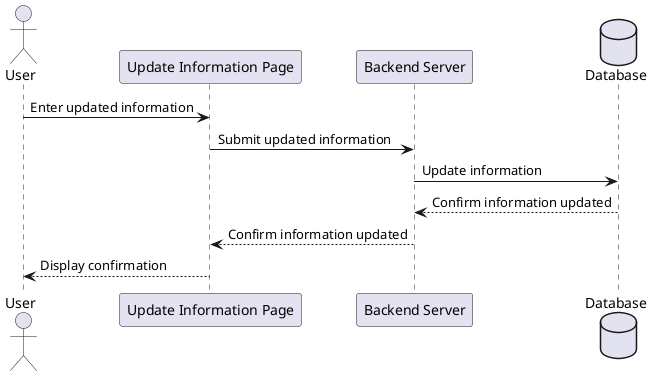 ; filepath: /home/slightlywind/Repositories/Legacy/SWD392/sequence_diagrams/update_information.puml
@startuml
actor User
participant "Update Information Page" as UpdateInfoPage
participant "Backend Server" as BackendServer
database Database

User -> UpdateInfoPage: Enter updated information
UpdateInfoPage -> BackendServer: Submit updated information
BackendServer -> Database: Update information
Database --> BackendServer: Confirm information updated
BackendServer --> UpdateInfoPage: Confirm information updated
UpdateInfoPage --> User: Display confirmation
@enduml